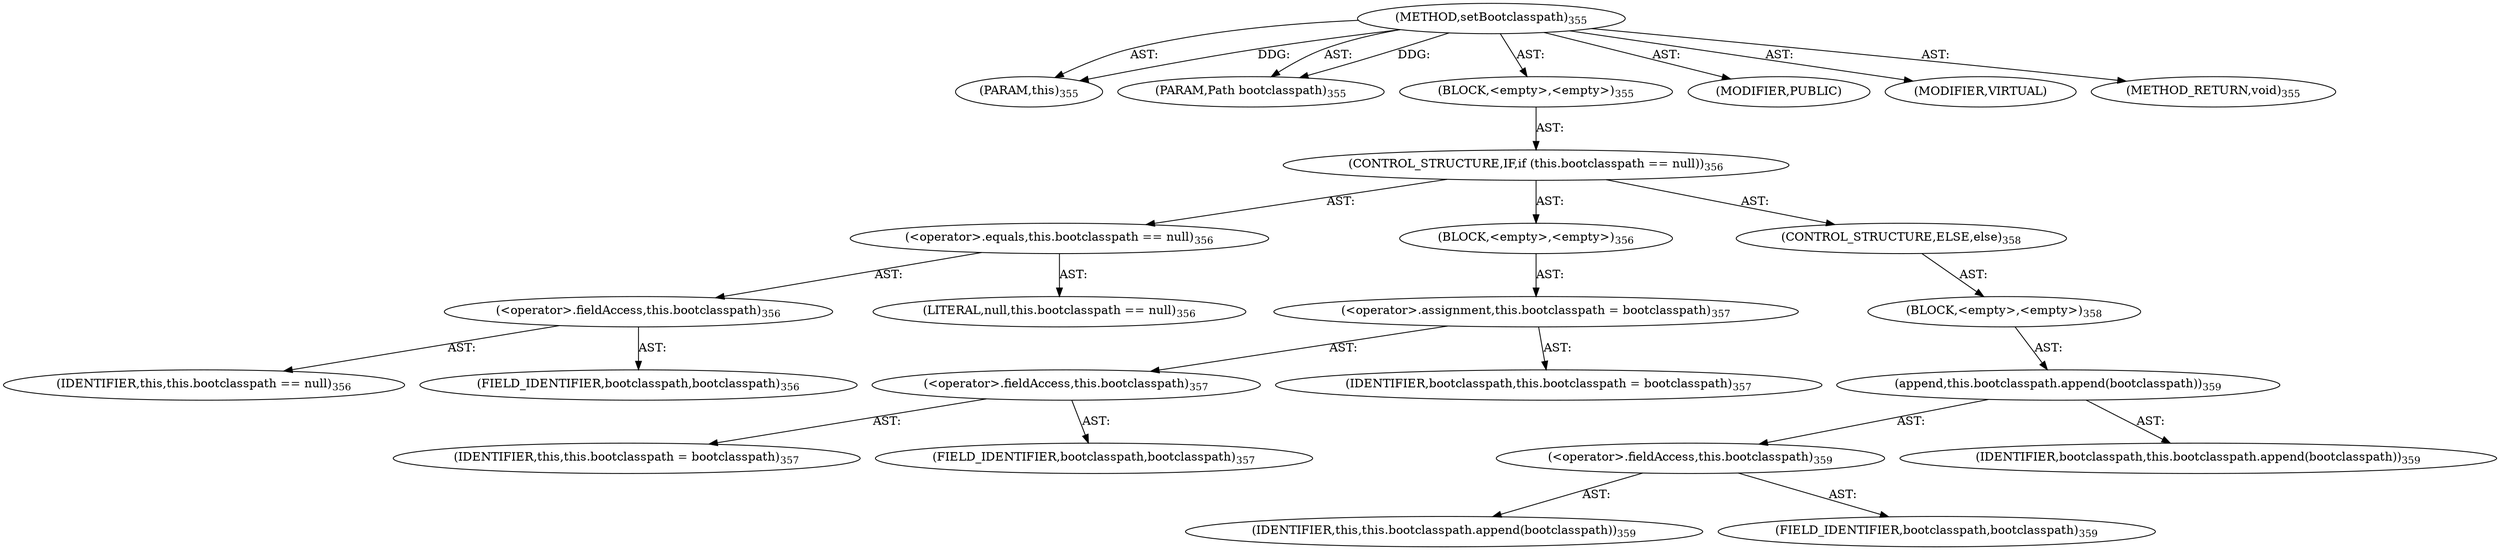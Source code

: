 digraph "setBootclasspath" {  
"111669149715" [label = <(METHOD,setBootclasspath)<SUB>355</SUB>> ]
"115964117001" [label = <(PARAM,this)<SUB>355</SUB>> ]
"115964117046" [label = <(PARAM,Path bootclasspath)<SUB>355</SUB>> ]
"25769803812" [label = <(BLOCK,&lt;empty&gt;,&lt;empty&gt;)<SUB>355</SUB>> ]
"47244640273" [label = <(CONTROL_STRUCTURE,IF,if (this.bootclasspath == null))<SUB>356</SUB>> ]
"30064771201" [label = <(&lt;operator&gt;.equals,this.bootclasspath == null)<SUB>356</SUB>> ]
"30064771202" [label = <(&lt;operator&gt;.fieldAccess,this.bootclasspath)<SUB>356</SUB>> ]
"68719476745" [label = <(IDENTIFIER,this,this.bootclasspath == null)<SUB>356</SUB>> ]
"55834574907" [label = <(FIELD_IDENTIFIER,bootclasspath,bootclasspath)<SUB>356</SUB>> ]
"90194313242" [label = <(LITERAL,null,this.bootclasspath == null)<SUB>356</SUB>> ]
"25769803813" [label = <(BLOCK,&lt;empty&gt;,&lt;empty&gt;)<SUB>356</SUB>> ]
"30064771203" [label = <(&lt;operator&gt;.assignment,this.bootclasspath = bootclasspath)<SUB>357</SUB>> ]
"30064771204" [label = <(&lt;operator&gt;.fieldAccess,this.bootclasspath)<SUB>357</SUB>> ]
"68719476746" [label = <(IDENTIFIER,this,this.bootclasspath = bootclasspath)<SUB>357</SUB>> ]
"55834574908" [label = <(FIELD_IDENTIFIER,bootclasspath,bootclasspath)<SUB>357</SUB>> ]
"68719476866" [label = <(IDENTIFIER,bootclasspath,this.bootclasspath = bootclasspath)<SUB>357</SUB>> ]
"47244640274" [label = <(CONTROL_STRUCTURE,ELSE,else)<SUB>358</SUB>> ]
"25769803814" [label = <(BLOCK,&lt;empty&gt;,&lt;empty&gt;)<SUB>358</SUB>> ]
"30064771205" [label = <(append,this.bootclasspath.append(bootclasspath))<SUB>359</SUB>> ]
"30064771206" [label = <(&lt;operator&gt;.fieldAccess,this.bootclasspath)<SUB>359</SUB>> ]
"68719476747" [label = <(IDENTIFIER,this,this.bootclasspath.append(bootclasspath))<SUB>359</SUB>> ]
"55834574909" [label = <(FIELD_IDENTIFIER,bootclasspath,bootclasspath)<SUB>359</SUB>> ]
"68719476867" [label = <(IDENTIFIER,bootclasspath,this.bootclasspath.append(bootclasspath))<SUB>359</SUB>> ]
"133143986243" [label = <(MODIFIER,PUBLIC)> ]
"133143986244" [label = <(MODIFIER,VIRTUAL)> ]
"128849018899" [label = <(METHOD_RETURN,void)<SUB>355</SUB>> ]
  "111669149715" -> "115964117001"  [ label = "AST: "] 
  "111669149715" -> "115964117046"  [ label = "AST: "] 
  "111669149715" -> "25769803812"  [ label = "AST: "] 
  "111669149715" -> "133143986243"  [ label = "AST: "] 
  "111669149715" -> "133143986244"  [ label = "AST: "] 
  "111669149715" -> "128849018899"  [ label = "AST: "] 
  "25769803812" -> "47244640273"  [ label = "AST: "] 
  "47244640273" -> "30064771201"  [ label = "AST: "] 
  "47244640273" -> "25769803813"  [ label = "AST: "] 
  "47244640273" -> "47244640274"  [ label = "AST: "] 
  "30064771201" -> "30064771202"  [ label = "AST: "] 
  "30064771201" -> "90194313242"  [ label = "AST: "] 
  "30064771202" -> "68719476745"  [ label = "AST: "] 
  "30064771202" -> "55834574907"  [ label = "AST: "] 
  "25769803813" -> "30064771203"  [ label = "AST: "] 
  "30064771203" -> "30064771204"  [ label = "AST: "] 
  "30064771203" -> "68719476866"  [ label = "AST: "] 
  "30064771204" -> "68719476746"  [ label = "AST: "] 
  "30064771204" -> "55834574908"  [ label = "AST: "] 
  "47244640274" -> "25769803814"  [ label = "AST: "] 
  "25769803814" -> "30064771205"  [ label = "AST: "] 
  "30064771205" -> "30064771206"  [ label = "AST: "] 
  "30064771205" -> "68719476867"  [ label = "AST: "] 
  "30064771206" -> "68719476747"  [ label = "AST: "] 
  "30064771206" -> "55834574909"  [ label = "AST: "] 
  "111669149715" -> "115964117001"  [ label = "DDG: "] 
  "111669149715" -> "115964117046"  [ label = "DDG: "] 
}
